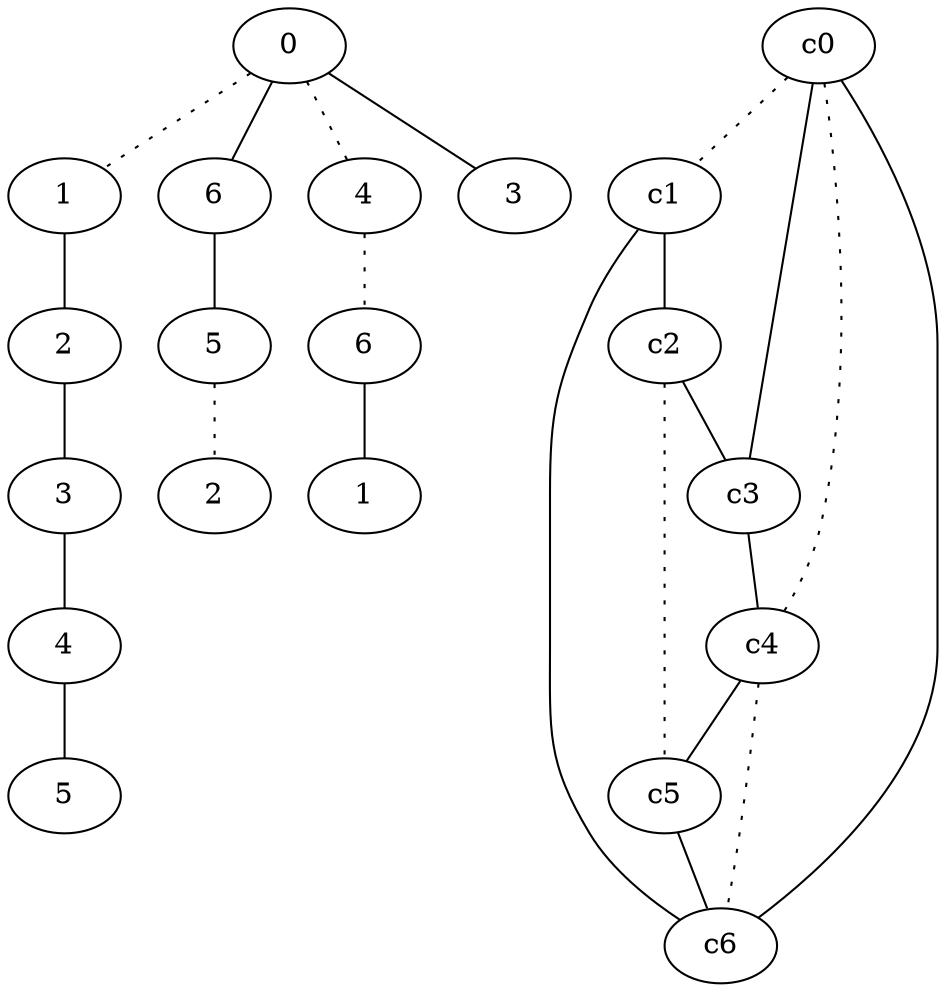 graph {
a0[label=0];
a1[label=1];
a2[label=2];
a3[label=3];
a4[label=4];
a5[label=5];
a6[label=6];
a7[label=5];
a8[label=2];
a9[label=4];
a10[label=6];
a11[label=1];
a12[label=3];
a0 -- a1 [style=dotted];
a0 -- a6;
a0 -- a9 [style=dotted];
a0 -- a12;
a1 -- a2;
a2 -- a3;
a3 -- a4;
a4 -- a5;
a6 -- a7;
a7 -- a8 [style=dotted];
a9 -- a10 [style=dotted];
a10 -- a11;
c0 -- c1 [style=dotted];
c0 -- c3;
c0 -- c4 [style=dotted];
c0 -- c6;
c1 -- c2;
c1 -- c6;
c2 -- c3;
c2 -- c5 [style=dotted];
c3 -- c4;
c4 -- c5;
c4 -- c6 [style=dotted];
c5 -- c6;
}
